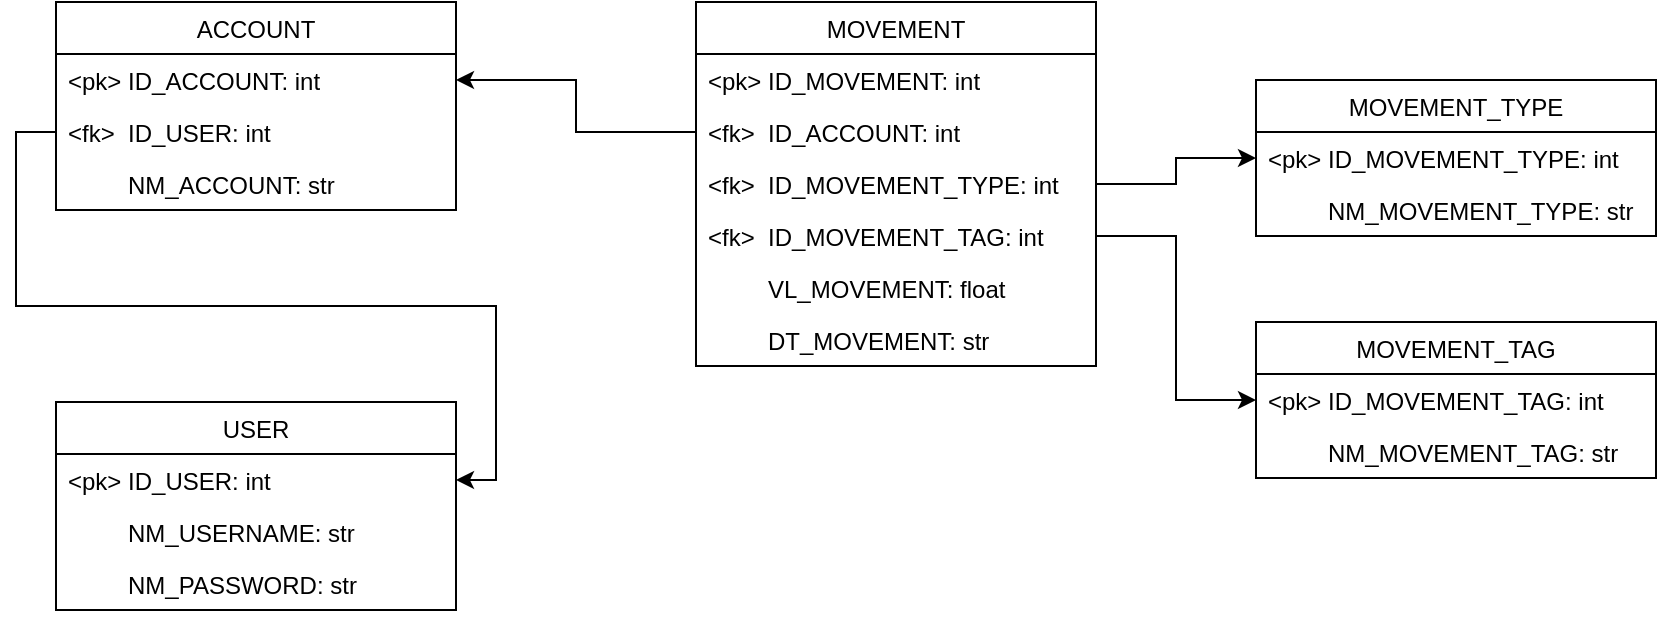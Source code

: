 <mxfile version="12.6.5" type="device"><diagram id="C5RBs43oDa-KdzZeNtuy" name="Page-1"><mxGraphModel dx="918" dy="513" grid="1" gridSize="10" guides="1" tooltips="1" connect="1" arrows="1" fold="1" page="1" pageScale="1" pageWidth="827" pageHeight="1169" math="0" shadow="0"><root><mxCell id="WIyWlLk6GJQsqaUBKTNV-0"/><mxCell id="WIyWlLk6GJQsqaUBKTNV-1" parent="WIyWlLk6GJQsqaUBKTNV-0"/><mxCell id="s-lK-nACHIKvpP0AAA7A-1" value="USER" style="swimlane;fontStyle=0;childLayout=stackLayout;horizontal=1;startSize=26;fillColor=none;horizontalStack=0;resizeParent=1;resizeParentMax=0;resizeLast=0;collapsible=1;marginBottom=0;" parent="WIyWlLk6GJQsqaUBKTNV-1" vertex="1"><mxGeometry x="40" y="440" width="200" height="104" as="geometry"/></mxCell><mxCell id="s-lK-nACHIKvpP0AAA7A-2" value="&lt;pk&gt; ID_USER: int" style="text;strokeColor=none;fillColor=none;align=left;verticalAlign=top;spacingLeft=4;spacingRight=4;overflow=hidden;rotatable=0;points=[[0,0.5],[1,0.5]];portConstraint=eastwest;" parent="s-lK-nACHIKvpP0AAA7A-1" vertex="1"><mxGeometry y="26" width="200" height="26" as="geometry"/></mxCell><mxCell id="s-lK-nACHIKvpP0AAA7A-3" value="         NM_USERNAME: str" style="text;strokeColor=none;fillColor=none;align=left;verticalAlign=top;spacingLeft=4;spacingRight=4;overflow=hidden;rotatable=0;points=[[0,0.5],[1,0.5]];portConstraint=eastwest;" parent="s-lK-nACHIKvpP0AAA7A-1" vertex="1"><mxGeometry y="52" width="200" height="26" as="geometry"/></mxCell><mxCell id="s-lK-nACHIKvpP0AAA7A-6" value="         NM_PASSWORD: str" style="text;strokeColor=none;fillColor=none;align=left;verticalAlign=top;spacingLeft=4;spacingRight=4;overflow=hidden;rotatable=0;points=[[0,0.5],[1,0.5]];portConstraint=eastwest;" parent="s-lK-nACHIKvpP0AAA7A-1" vertex="1"><mxGeometry y="78" width="200" height="26" as="geometry"/></mxCell><mxCell id="s-lK-nACHIKvpP0AAA7A-16" value="ACCOUNT" style="swimlane;fontStyle=0;childLayout=stackLayout;horizontal=1;startSize=26;fillColor=none;horizontalStack=0;resizeParent=1;resizeParentMax=0;resizeLast=0;collapsible=1;marginBottom=0;" parent="WIyWlLk6GJQsqaUBKTNV-1" vertex="1"><mxGeometry x="40" y="240" width="200" height="104" as="geometry"/></mxCell><mxCell id="s-lK-nACHIKvpP0AAA7A-17" value="&lt;pk&gt; ID_ACCOUNT: int" style="text;strokeColor=none;fillColor=none;align=left;verticalAlign=top;spacingLeft=4;spacingRight=4;overflow=hidden;rotatable=0;points=[[0,0.5],[1,0.5]];portConstraint=eastwest;" parent="s-lK-nACHIKvpP0AAA7A-16" vertex="1"><mxGeometry y="26" width="200" height="26" as="geometry"/></mxCell><mxCell id="s-lK-nACHIKvpP0AAA7A-28" value="&lt;fk&gt;  ID_USER: int" style="text;strokeColor=none;fillColor=none;align=left;verticalAlign=top;spacingLeft=4;spacingRight=4;overflow=hidden;rotatable=0;points=[[0,0.5],[1,0.5]];portConstraint=eastwest;" parent="s-lK-nACHIKvpP0AAA7A-16" vertex="1"><mxGeometry y="52" width="200" height="26" as="geometry"/></mxCell><mxCell id="s-lK-nACHIKvpP0AAA7A-18" value="         NM_ACCOUNT: str" style="text;strokeColor=none;fillColor=none;align=left;verticalAlign=top;spacingLeft=4;spacingRight=4;overflow=hidden;rotatable=0;points=[[0,0.5],[1,0.5]];portConstraint=eastwest;" parent="s-lK-nACHIKvpP0AAA7A-16" vertex="1"><mxGeometry y="78" width="200" height="26" as="geometry"/></mxCell><mxCell id="s-lK-nACHIKvpP0AAA7A-20" value="MOVEMENT" style="swimlane;fontStyle=0;childLayout=stackLayout;horizontal=1;startSize=26;fillColor=none;horizontalStack=0;resizeParent=1;resizeParentMax=0;resizeLast=0;collapsible=1;marginBottom=0;" parent="WIyWlLk6GJQsqaUBKTNV-1" vertex="1"><mxGeometry x="360" y="240" width="200" height="182" as="geometry"/></mxCell><mxCell id="s-lK-nACHIKvpP0AAA7A-21" value="&lt;pk&gt; ID_MOVEMENT: int" style="text;strokeColor=none;fillColor=none;align=left;verticalAlign=top;spacingLeft=4;spacingRight=4;overflow=hidden;rotatable=0;points=[[0,0.5],[1,0.5]];portConstraint=eastwest;" parent="s-lK-nACHIKvpP0AAA7A-20" vertex="1"><mxGeometry y="26" width="200" height="26" as="geometry"/></mxCell><mxCell id="DpbDsU7MtdfCLKNxV108-0" value="&lt;fk&gt;  ID_ACCOUNT: int" style="text;strokeColor=none;fillColor=none;align=left;verticalAlign=top;spacingLeft=4;spacingRight=4;overflow=hidden;rotatable=0;points=[[0,0.5],[1,0.5]];portConstraint=eastwest;" vertex="1" parent="s-lK-nACHIKvpP0AAA7A-20"><mxGeometry y="52" width="200" height="26" as="geometry"/></mxCell><mxCell id="s-lK-nACHIKvpP0AAA7A-33" value="&lt;fk&gt;  ID_MOVEMENT_TYPE: int" style="text;strokeColor=none;fillColor=none;align=left;verticalAlign=top;spacingLeft=4;spacingRight=4;overflow=hidden;rotatable=0;points=[[0,0.5],[1,0.5]];portConstraint=eastwest;" parent="s-lK-nACHIKvpP0AAA7A-20" vertex="1"><mxGeometry y="78" width="200" height="26" as="geometry"/></mxCell><mxCell id="6jjixUMMrNkldER8Rfqm-9" value="&lt;fk&gt;  ID_MOVEMENT_TAG: int" style="text;strokeColor=none;fillColor=none;align=left;verticalAlign=top;spacingLeft=4;spacingRight=4;overflow=hidden;rotatable=0;points=[[0,0.5],[1,0.5]];portConstraint=eastwest;" parent="s-lK-nACHIKvpP0AAA7A-20" vertex="1"><mxGeometry y="104" width="200" height="26" as="geometry"/></mxCell><mxCell id="s-lK-nACHIKvpP0AAA7A-50" value="         VL_MOVEMENT: float" style="text;strokeColor=none;fillColor=none;align=left;verticalAlign=top;spacingLeft=4;spacingRight=4;overflow=hidden;rotatable=0;points=[[0,0.5],[1,0.5]];portConstraint=eastwest;" parent="s-lK-nACHIKvpP0AAA7A-20" vertex="1"><mxGeometry y="130" width="200" height="26" as="geometry"/></mxCell><mxCell id="6jjixUMMrNkldER8Rfqm-2" value="         DT_MOVEMENT: str" style="text;strokeColor=none;fillColor=none;align=left;verticalAlign=top;spacingLeft=4;spacingRight=4;overflow=hidden;rotatable=0;points=[[0,0.5],[1,0.5]];portConstraint=eastwest;" parent="s-lK-nACHIKvpP0AAA7A-20" vertex="1"><mxGeometry y="156" width="200" height="26" as="geometry"/></mxCell><mxCell id="s-lK-nACHIKvpP0AAA7A-29" style="edgeStyle=orthogonalEdgeStyle;rounded=0;orthogonalLoop=1;jettySize=auto;html=1;entryX=1;entryY=0.5;entryDx=0;entryDy=0;" parent="WIyWlLk6GJQsqaUBKTNV-1" source="s-lK-nACHIKvpP0AAA7A-28" target="s-lK-nACHIKvpP0AAA7A-2" edge="1"><mxGeometry relative="1" as="geometry"/></mxCell><mxCell id="s-lK-nACHIKvpP0AAA7A-30" value="MOVEMENT_TYPE" style="swimlane;fontStyle=0;childLayout=stackLayout;horizontal=1;startSize=26;fillColor=none;horizontalStack=0;resizeParent=1;resizeParentMax=0;resizeLast=0;collapsible=1;marginBottom=0;" parent="WIyWlLk6GJQsqaUBKTNV-1" vertex="1"><mxGeometry x="640" y="279" width="200" height="78" as="geometry"/></mxCell><mxCell id="s-lK-nACHIKvpP0AAA7A-31" value="&lt;pk&gt; ID_MOVEMENT_TYPE: int" style="text;strokeColor=none;fillColor=none;align=left;verticalAlign=top;spacingLeft=4;spacingRight=4;overflow=hidden;rotatable=0;points=[[0,0.5],[1,0.5]];portConstraint=eastwest;" parent="s-lK-nACHIKvpP0AAA7A-30" vertex="1"><mxGeometry y="26" width="200" height="26" as="geometry"/></mxCell><mxCell id="s-lK-nACHIKvpP0AAA7A-32" value="         NM_MOVEMENT_TYPE: str" style="text;strokeColor=none;fillColor=none;align=left;verticalAlign=top;spacingLeft=4;spacingRight=4;overflow=hidden;rotatable=0;points=[[0,0.5],[1,0.5]];portConstraint=eastwest;" parent="s-lK-nACHIKvpP0AAA7A-30" vertex="1"><mxGeometry y="52" width="200" height="26" as="geometry"/></mxCell><mxCell id="s-lK-nACHIKvpP0AAA7A-41" style="edgeStyle=orthogonalEdgeStyle;rounded=0;orthogonalLoop=1;jettySize=auto;html=1;entryX=0;entryY=0.5;entryDx=0;entryDy=0;" parent="WIyWlLk6GJQsqaUBKTNV-1" source="s-lK-nACHIKvpP0AAA7A-33" target="s-lK-nACHIKvpP0AAA7A-31" edge="1"><mxGeometry relative="1" as="geometry"/></mxCell><mxCell id="6jjixUMMrNkldER8Rfqm-3" value="MOVEMENT_TAG" style="swimlane;fontStyle=0;childLayout=stackLayout;horizontal=1;startSize=26;fillColor=none;horizontalStack=0;resizeParent=1;resizeParentMax=0;resizeLast=0;collapsible=1;marginBottom=0;" parent="WIyWlLk6GJQsqaUBKTNV-1" vertex="1"><mxGeometry x="640" y="400" width="200" height="78" as="geometry"/></mxCell><mxCell id="6jjixUMMrNkldER8Rfqm-4" value="&lt;pk&gt; ID_MOVEMENT_TAG: int" style="text;strokeColor=none;fillColor=none;align=left;verticalAlign=top;spacingLeft=4;spacingRight=4;overflow=hidden;rotatable=0;points=[[0,0.5],[1,0.5]];portConstraint=eastwest;" parent="6jjixUMMrNkldER8Rfqm-3" vertex="1"><mxGeometry y="26" width="200" height="26" as="geometry"/></mxCell><mxCell id="6jjixUMMrNkldER8Rfqm-5" value="         NM_MOVEMENT_TAG: str" style="text;strokeColor=none;fillColor=none;align=left;verticalAlign=top;spacingLeft=4;spacingRight=4;overflow=hidden;rotatable=0;points=[[0,0.5],[1,0.5]];portConstraint=eastwest;" parent="6jjixUMMrNkldER8Rfqm-3" vertex="1"><mxGeometry y="52" width="200" height="26" as="geometry"/></mxCell><mxCell id="6jjixUMMrNkldER8Rfqm-10" style="edgeStyle=orthogonalEdgeStyle;rounded=0;orthogonalLoop=1;jettySize=auto;html=1;entryX=0;entryY=0.5;entryDx=0;entryDy=0;" parent="WIyWlLk6GJQsqaUBKTNV-1" source="6jjixUMMrNkldER8Rfqm-9" target="6jjixUMMrNkldER8Rfqm-4" edge="1"><mxGeometry relative="1" as="geometry"/></mxCell><mxCell id="DpbDsU7MtdfCLKNxV108-1" style="edgeStyle=orthogonalEdgeStyle;rounded=0;orthogonalLoop=1;jettySize=auto;html=1;entryX=1;entryY=0.5;entryDx=0;entryDy=0;" edge="1" parent="WIyWlLk6GJQsqaUBKTNV-1" source="DpbDsU7MtdfCLKNxV108-0" target="s-lK-nACHIKvpP0AAA7A-17"><mxGeometry relative="1" as="geometry"/></mxCell></root></mxGraphModel></diagram></mxfile>
